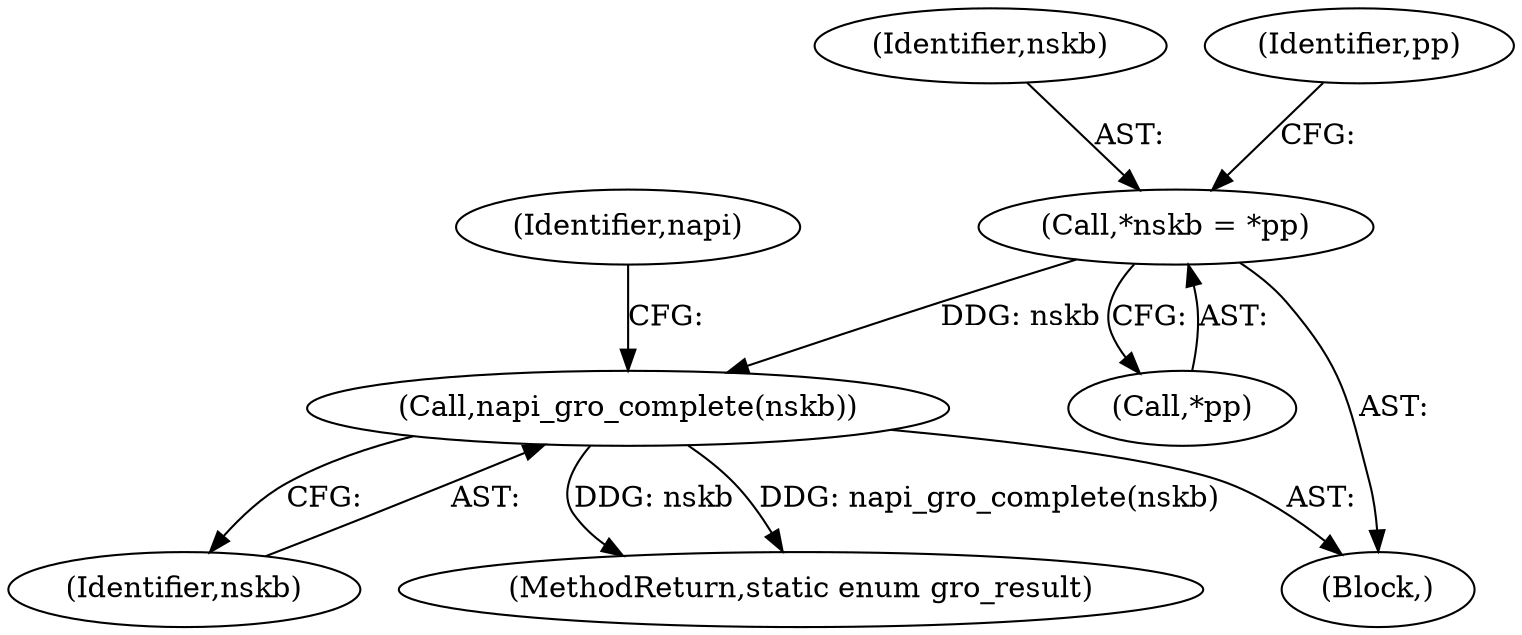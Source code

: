digraph "0_linux_fac8e0f579695a3ecbc4d3cac369139d7f819971@pointer" {
"1000296" [label="(Call,*nskb = *pp)"];
"1000311" [label="(Call,napi_gro_complete(nskb))"];
"1000297" [label="(Identifier,nskb)"];
"1000312" [label="(Identifier,nskb)"];
"1000435" [label="(MethodReturn,static enum gro_result)"];
"1000296" [label="(Call,*nskb = *pp)"];
"1000302" [label="(Identifier,pp)"];
"1000311" [label="(Call,napi_gro_complete(nskb))"];
"1000298" [label="(Call,*pp)"];
"1000294" [label="(Block,)"];
"1000315" [label="(Identifier,napi)"];
"1000296" -> "1000294"  [label="AST: "];
"1000296" -> "1000298"  [label="CFG: "];
"1000297" -> "1000296"  [label="AST: "];
"1000298" -> "1000296"  [label="AST: "];
"1000302" -> "1000296"  [label="CFG: "];
"1000296" -> "1000311"  [label="DDG: nskb"];
"1000311" -> "1000294"  [label="AST: "];
"1000311" -> "1000312"  [label="CFG: "];
"1000312" -> "1000311"  [label="AST: "];
"1000315" -> "1000311"  [label="CFG: "];
"1000311" -> "1000435"  [label="DDG: nskb"];
"1000311" -> "1000435"  [label="DDG: napi_gro_complete(nskb)"];
}
